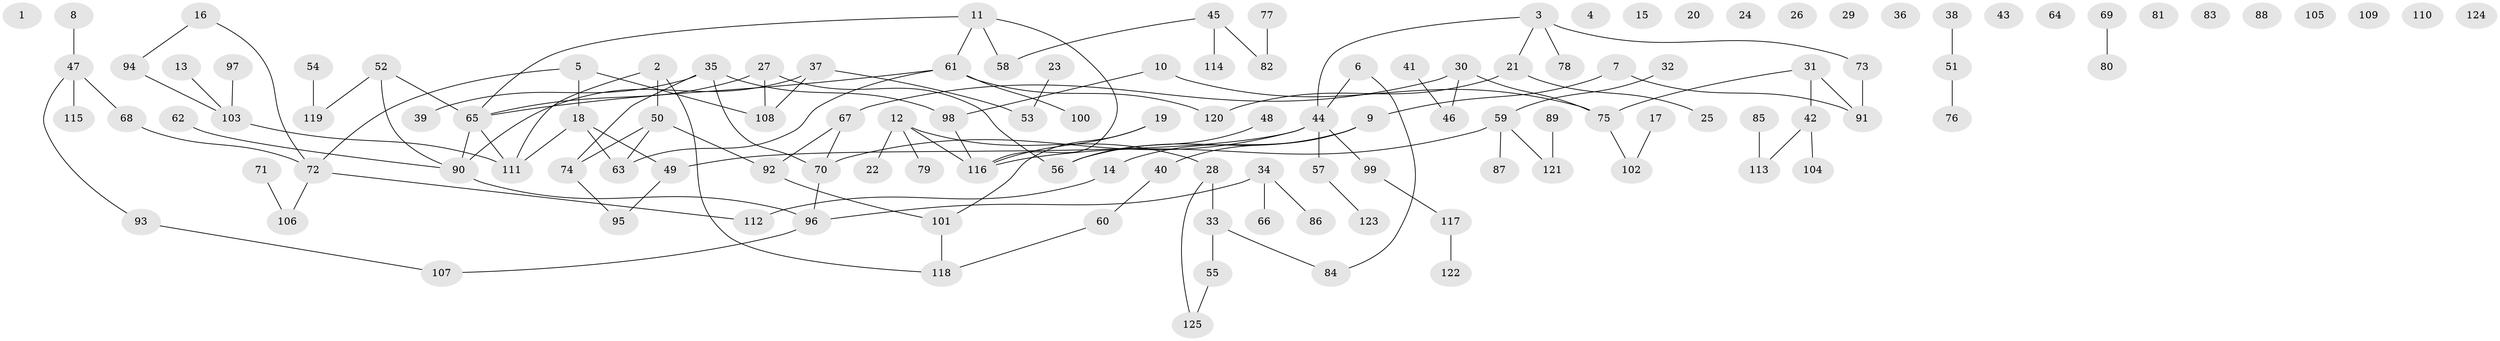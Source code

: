 // Generated by graph-tools (version 1.1) at 2025/49/03/09/25 03:49:09]
// undirected, 125 vertices, 128 edges
graph export_dot {
graph [start="1"]
  node [color=gray90,style=filled];
  1;
  2;
  3;
  4;
  5;
  6;
  7;
  8;
  9;
  10;
  11;
  12;
  13;
  14;
  15;
  16;
  17;
  18;
  19;
  20;
  21;
  22;
  23;
  24;
  25;
  26;
  27;
  28;
  29;
  30;
  31;
  32;
  33;
  34;
  35;
  36;
  37;
  38;
  39;
  40;
  41;
  42;
  43;
  44;
  45;
  46;
  47;
  48;
  49;
  50;
  51;
  52;
  53;
  54;
  55;
  56;
  57;
  58;
  59;
  60;
  61;
  62;
  63;
  64;
  65;
  66;
  67;
  68;
  69;
  70;
  71;
  72;
  73;
  74;
  75;
  76;
  77;
  78;
  79;
  80;
  81;
  82;
  83;
  84;
  85;
  86;
  87;
  88;
  89;
  90;
  91;
  92;
  93;
  94;
  95;
  96;
  97;
  98;
  99;
  100;
  101;
  102;
  103;
  104;
  105;
  106;
  107;
  108;
  109;
  110;
  111;
  112;
  113;
  114;
  115;
  116;
  117;
  118;
  119;
  120;
  121;
  122;
  123;
  124;
  125;
  2 -- 50;
  2 -- 111;
  2 -- 118;
  3 -- 21;
  3 -- 44;
  3 -- 73;
  3 -- 78;
  5 -- 18;
  5 -- 72;
  5 -- 108;
  6 -- 44;
  6 -- 84;
  7 -- 9;
  7 -- 91;
  8 -- 47;
  9 -- 14;
  9 -- 40;
  9 -- 56;
  10 -- 75;
  10 -- 98;
  11 -- 58;
  11 -- 61;
  11 -- 65;
  11 -- 116;
  12 -- 22;
  12 -- 28;
  12 -- 79;
  12 -- 116;
  13 -- 103;
  14 -- 112;
  16 -- 72;
  16 -- 94;
  17 -- 102;
  18 -- 49;
  18 -- 63;
  18 -- 111;
  19 -- 101;
  19 -- 116;
  21 -- 25;
  21 -- 120;
  23 -- 53;
  27 -- 56;
  27 -- 65;
  27 -- 108;
  28 -- 33;
  28 -- 125;
  30 -- 46;
  30 -- 67;
  30 -- 75;
  31 -- 42;
  31 -- 75;
  31 -- 91;
  32 -- 59;
  33 -- 55;
  33 -- 84;
  34 -- 66;
  34 -- 86;
  34 -- 96;
  35 -- 39;
  35 -- 70;
  35 -- 74;
  35 -- 98;
  37 -- 53;
  37 -- 90;
  37 -- 108;
  38 -- 51;
  40 -- 60;
  41 -- 46;
  42 -- 104;
  42 -- 113;
  44 -- 49;
  44 -- 57;
  44 -- 70;
  44 -- 99;
  45 -- 58;
  45 -- 82;
  45 -- 114;
  47 -- 68;
  47 -- 93;
  47 -- 115;
  48 -- 56;
  49 -- 95;
  50 -- 63;
  50 -- 74;
  50 -- 92;
  51 -- 76;
  52 -- 65;
  52 -- 90;
  52 -- 119;
  54 -- 119;
  55 -- 125;
  57 -- 123;
  59 -- 87;
  59 -- 116;
  59 -- 121;
  60 -- 118;
  61 -- 63;
  61 -- 65;
  61 -- 100;
  61 -- 120;
  62 -- 90;
  65 -- 90;
  65 -- 111;
  67 -- 70;
  67 -- 92;
  68 -- 72;
  69 -- 80;
  70 -- 96;
  71 -- 106;
  72 -- 106;
  72 -- 112;
  73 -- 91;
  74 -- 95;
  75 -- 102;
  77 -- 82;
  85 -- 113;
  89 -- 121;
  90 -- 96;
  92 -- 101;
  93 -- 107;
  94 -- 103;
  96 -- 107;
  97 -- 103;
  98 -- 116;
  99 -- 117;
  101 -- 118;
  103 -- 111;
  117 -- 122;
}
